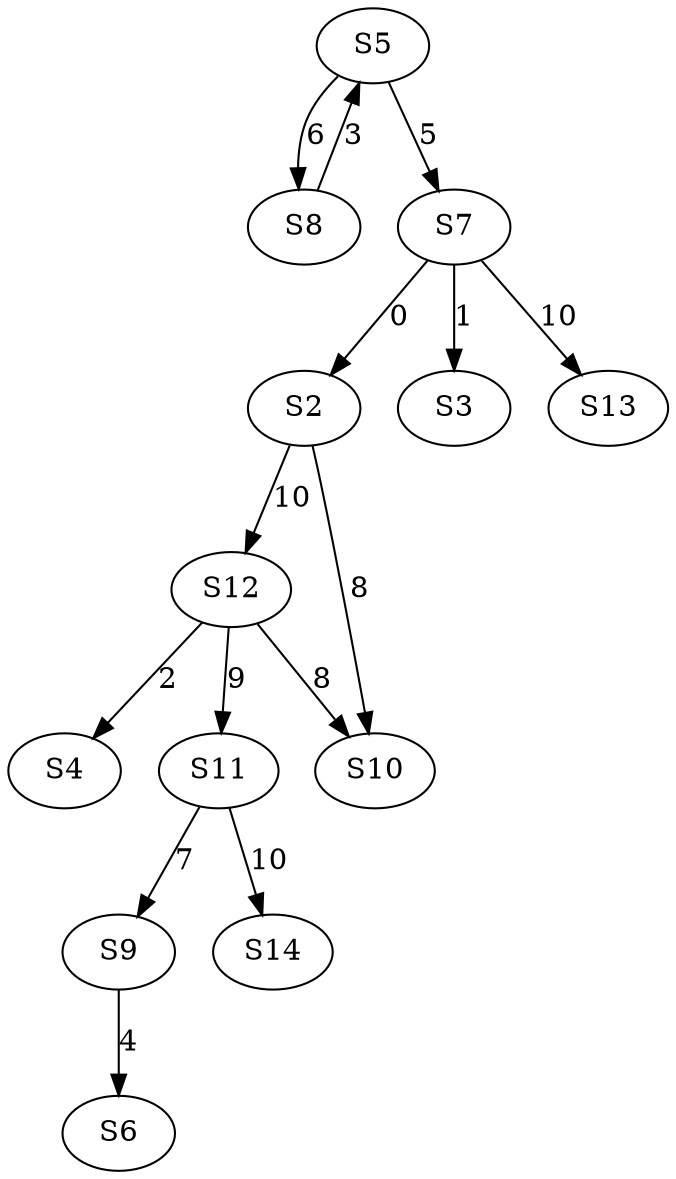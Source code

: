 strict digraph {
	S7 -> S2 [ label = 0 ];
	S7 -> S3 [ label = 1 ];
	S12 -> S4 [ label = 2 ];
	S8 -> S5 [ label = 3 ];
	S9 -> S6 [ label = 4 ];
	S5 -> S7 [ label = 5 ];
	S5 -> S8 [ label = 6 ];
	S11 -> S9 [ label = 7 ];
	S12 -> S10 [ label = 8 ];
	S12 -> S11 [ label = 9 ];
	S2 -> S12 [ label = 10 ];
	S7 -> S13 [ label = 10 ];
	S11 -> S14 [ label = 10 ];
	S2 -> S10 [ label = 8 ];
}